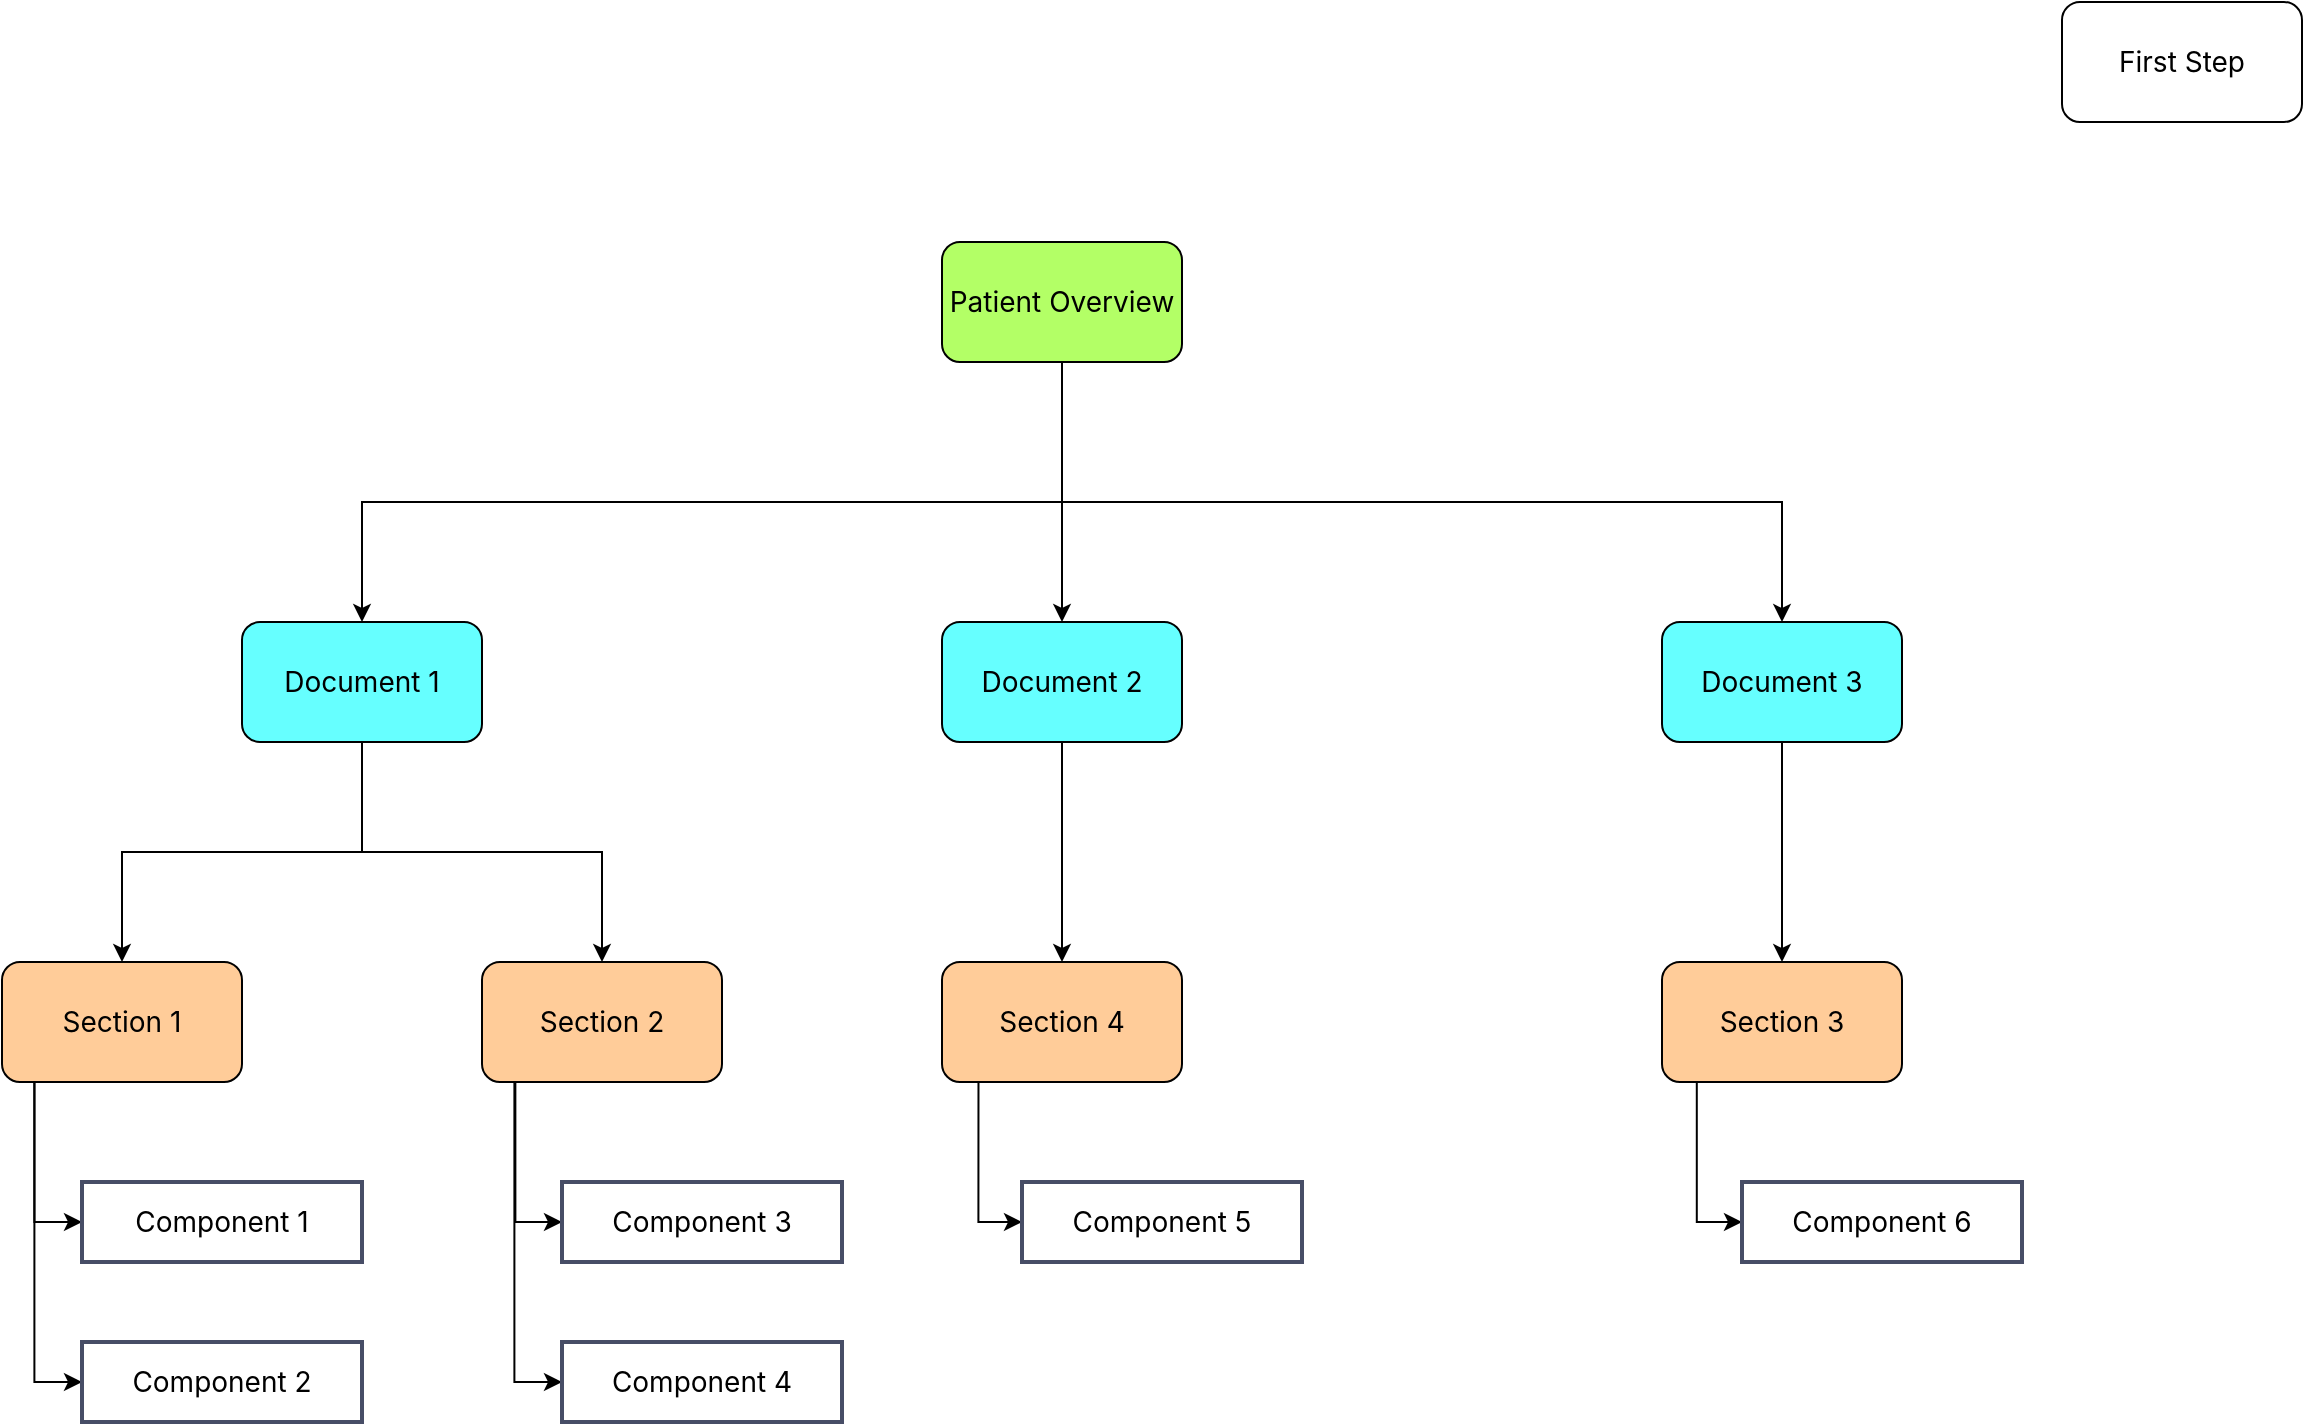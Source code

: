 <mxfile version="24.7.3" type="github">
  <diagram name="Page-1" id="SpickgOE0nm6gupGRb_d">
    <mxGraphModel dx="2442" dy="2026" grid="1" gridSize="10" guides="1" tooltips="1" connect="1" arrows="1" fold="1" page="1" pageScale="1" pageWidth="827" pageHeight="1169" math="0" shadow="0">
      <root>
        <mxCell id="0" />
        <mxCell id="1" parent="0" />
        <mxCell id="4XuZ2V5csh6A0YTOySF0-30" style="edgeStyle=orthogonalEdgeStyle;rounded=0;orthogonalLoop=1;jettySize=auto;html=1;" edge="1" parent="1" source="4XuZ2V5csh6A0YTOySF0-23" target="4XuZ2V5csh6A0YTOySF0-25">
          <mxGeometry relative="1" as="geometry">
            <Array as="points">
              <mxPoint x="500" y="-160" />
              <mxPoint x="150" y="-160" />
            </Array>
          </mxGeometry>
        </mxCell>
        <mxCell id="4XuZ2V5csh6A0YTOySF0-31" style="edgeStyle=orthogonalEdgeStyle;rounded=0;orthogonalLoop=1;jettySize=auto;html=1;" edge="1" parent="1" source="4XuZ2V5csh6A0YTOySF0-23" target="4XuZ2V5csh6A0YTOySF0-28">
          <mxGeometry relative="1" as="geometry">
            <Array as="points">
              <mxPoint x="500" y="-160" />
              <mxPoint x="860" y="-160" />
            </Array>
          </mxGeometry>
        </mxCell>
        <mxCell id="4XuZ2V5csh6A0YTOySF0-32" style="edgeStyle=orthogonalEdgeStyle;rounded=0;orthogonalLoop=1;jettySize=auto;html=1;entryX=0.5;entryY=0;entryDx=0;entryDy=0;" edge="1" parent="1" source="4XuZ2V5csh6A0YTOySF0-23" target="4XuZ2V5csh6A0YTOySF0-27">
          <mxGeometry relative="1" as="geometry" />
        </mxCell>
        <mxCell id="4XuZ2V5csh6A0YTOySF0-23" value="&lt;span style=&quot;font-family: Inter; font-size: 14px;&quot;&gt;Patient Overview&lt;/span&gt;" style="rounded=1;whiteSpace=wrap;html=1;fillColor=#B3FF66;" vertex="1" parent="1">
          <mxGeometry x="440" y="-290" width="120" height="60" as="geometry" />
        </mxCell>
        <mxCell id="4XuZ2V5csh6A0YTOySF0-24" value="&lt;span style=&quot;font-family: Inter; font-size: 14px;&quot;&gt;First Step&lt;/span&gt;" style="rounded=1;whiteSpace=wrap;html=1;" vertex="1" parent="1">
          <mxGeometry x="1000" y="-410" width="120" height="60" as="geometry" />
        </mxCell>
        <mxCell id="4XuZ2V5csh6A0YTOySF0-33" style="edgeStyle=orthogonalEdgeStyle;rounded=0;orthogonalLoop=1;jettySize=auto;html=1;entryX=0.5;entryY=0;entryDx=0;entryDy=0;" edge="1" parent="1" source="4XuZ2V5csh6A0YTOySF0-25" target="4XuZ2V5csh6A0YTOySF0-26">
          <mxGeometry relative="1" as="geometry" />
        </mxCell>
        <mxCell id="4XuZ2V5csh6A0YTOySF0-34" style="edgeStyle=orthogonalEdgeStyle;rounded=0;orthogonalLoop=1;jettySize=auto;html=1;" edge="1" parent="1" source="4XuZ2V5csh6A0YTOySF0-25" target="4XuZ2V5csh6A0YTOySF0-29">
          <mxGeometry relative="1" as="geometry" />
        </mxCell>
        <mxCell id="4XuZ2V5csh6A0YTOySF0-25" value="&lt;span style=&quot;font-family: Inter; font-size: 14px;&quot;&gt;Document 1&lt;/span&gt;" style="rounded=1;whiteSpace=wrap;html=1;fillColor=#66FFFF;" vertex="1" parent="1">
          <mxGeometry x="90" y="-100" width="120" height="60" as="geometry" />
        </mxCell>
        <mxCell id="4XuZ2V5csh6A0YTOySF0-41" style="edgeStyle=orthogonalEdgeStyle;rounded=0;orthogonalLoop=1;jettySize=auto;html=1;entryX=0;entryY=0.5;entryDx=0;entryDy=0;exitX=0.135;exitY=0.988;exitDx=0;exitDy=0;exitPerimeter=0;" edge="1" parent="1" source="4XuZ2V5csh6A0YTOySF0-26" target="4XuZ2V5csh6A0YTOySF0-39">
          <mxGeometry relative="1" as="geometry" />
        </mxCell>
        <mxCell id="4XuZ2V5csh6A0YTOySF0-42" style="edgeStyle=orthogonalEdgeStyle;rounded=0;orthogonalLoop=1;jettySize=auto;html=1;entryX=0;entryY=0.5;entryDx=0;entryDy=0;exitX=0.135;exitY=1.007;exitDx=0;exitDy=0;exitPerimeter=0;" edge="1" parent="1" source="4XuZ2V5csh6A0YTOySF0-26" target="4XuZ2V5csh6A0YTOySF0-40">
          <mxGeometry relative="1" as="geometry" />
        </mxCell>
        <mxCell id="4XuZ2V5csh6A0YTOySF0-26" value="&lt;span style=&quot;font-family: Inter; font-size: 14px;&quot;&gt;Section 1&lt;/span&gt;" style="rounded=1;whiteSpace=wrap;html=1;fillColor=#FFCC99;" vertex="1" parent="1">
          <mxGeometry x="-30" y="70" width="120" height="60" as="geometry" />
        </mxCell>
        <mxCell id="4XuZ2V5csh6A0YTOySF0-37" style="edgeStyle=orthogonalEdgeStyle;rounded=0;orthogonalLoop=1;jettySize=auto;html=1;entryX=0.5;entryY=0;entryDx=0;entryDy=0;" edge="1" parent="1" source="4XuZ2V5csh6A0YTOySF0-27" target="4XuZ2V5csh6A0YTOySF0-35">
          <mxGeometry relative="1" as="geometry" />
        </mxCell>
        <mxCell id="4XuZ2V5csh6A0YTOySF0-27" value="&lt;span style=&quot;font-family: Inter; font-size: 14px;&quot;&gt;Document 2&lt;/span&gt;" style="rounded=1;whiteSpace=wrap;html=1;fillColor=#66FFFF;" vertex="1" parent="1">
          <mxGeometry x="440" y="-100" width="120" height="60" as="geometry" />
        </mxCell>
        <mxCell id="4XuZ2V5csh6A0YTOySF0-38" style="edgeStyle=orthogonalEdgeStyle;rounded=0;orthogonalLoop=1;jettySize=auto;html=1;entryX=0.5;entryY=0;entryDx=0;entryDy=0;" edge="1" parent="1" source="4XuZ2V5csh6A0YTOySF0-28" target="4XuZ2V5csh6A0YTOySF0-36">
          <mxGeometry relative="1" as="geometry" />
        </mxCell>
        <mxCell id="4XuZ2V5csh6A0YTOySF0-28" value="&lt;span style=&quot;font-family: Inter; font-size: 14px;&quot;&gt;Document 3&lt;/span&gt;" style="rounded=1;whiteSpace=wrap;html=1;fillColor=#66FFFF;" vertex="1" parent="1">
          <mxGeometry x="800" y="-100" width="120" height="60" as="geometry" />
        </mxCell>
        <mxCell id="4XuZ2V5csh6A0YTOySF0-44" style="edgeStyle=orthogonalEdgeStyle;rounded=0;orthogonalLoop=1;jettySize=auto;html=1;entryX=0;entryY=0.5;entryDx=0;entryDy=0;exitX=0.139;exitY=1;exitDx=0;exitDy=0;exitPerimeter=0;" edge="1" parent="1" source="4XuZ2V5csh6A0YTOySF0-29" target="4XuZ2V5csh6A0YTOySF0-43">
          <mxGeometry relative="1" as="geometry" />
        </mxCell>
        <mxCell id="4XuZ2V5csh6A0YTOySF0-46" style="edgeStyle=orthogonalEdgeStyle;rounded=0;orthogonalLoop=1;jettySize=auto;html=1;entryX=0;entryY=0.5;entryDx=0;entryDy=0;exitX=0.135;exitY=1.007;exitDx=0;exitDy=0;exitPerimeter=0;" edge="1" parent="1" source="4XuZ2V5csh6A0YTOySF0-29" target="4XuZ2V5csh6A0YTOySF0-45">
          <mxGeometry relative="1" as="geometry" />
        </mxCell>
        <mxCell id="4XuZ2V5csh6A0YTOySF0-29" value="&lt;span style=&quot;font-family: Inter; font-size: 14px;&quot;&gt;Section 2&lt;/span&gt;" style="rounded=1;whiteSpace=wrap;html=1;fillColor=#FFCC99;" vertex="1" parent="1">
          <mxGeometry x="210" y="70" width="120" height="60" as="geometry" />
        </mxCell>
        <mxCell id="4XuZ2V5csh6A0YTOySF0-51" style="edgeStyle=orthogonalEdgeStyle;rounded=0;orthogonalLoop=1;jettySize=auto;html=1;entryX=0;entryY=0.5;entryDx=0;entryDy=0;exitX=0.152;exitY=0.976;exitDx=0;exitDy=0;exitPerimeter=0;" edge="1" parent="1" source="4XuZ2V5csh6A0YTOySF0-35" target="4XuZ2V5csh6A0YTOySF0-48">
          <mxGeometry relative="1" as="geometry" />
        </mxCell>
        <mxCell id="4XuZ2V5csh6A0YTOySF0-35" value="&lt;span style=&quot;font-family: Inter; font-size: 14px;&quot;&gt;Section 4&lt;/span&gt;" style="rounded=1;whiteSpace=wrap;html=1;fillColor=#FFCC99;" vertex="1" parent="1">
          <mxGeometry x="440" y="70" width="120" height="60" as="geometry" />
        </mxCell>
        <mxCell id="4XuZ2V5csh6A0YTOySF0-53" style="edgeStyle=orthogonalEdgeStyle;rounded=0;orthogonalLoop=1;jettySize=auto;html=1;entryX=0;entryY=0.5;entryDx=0;entryDy=0;exitX=0.145;exitY=0.976;exitDx=0;exitDy=0;exitPerimeter=0;" edge="1" parent="1" source="4XuZ2V5csh6A0YTOySF0-36" target="4XuZ2V5csh6A0YTOySF0-52">
          <mxGeometry relative="1" as="geometry" />
        </mxCell>
        <mxCell id="4XuZ2V5csh6A0YTOySF0-36" value="&lt;span style=&quot;font-family: Inter; font-size: 14px;&quot;&gt;Section 3&lt;/span&gt;" style="rounded=1;whiteSpace=wrap;html=1;fillColor=#FFCC99;" vertex="1" parent="1">
          <mxGeometry x="800" y="70" width="120" height="60" as="geometry" />
        </mxCell>
        <mxCell id="4XuZ2V5csh6A0YTOySF0-39" value="Component 1" style="fontSize=14;zwfType=basicShape;rounded=0;strokeWidth=2;strokeColor=#474D66;whiteSpace=wrap;html=1;fontFamily=Inter;" vertex="1" parent="1">
          <mxGeometry x="10" y="180" width="140" height="40" as="geometry" />
        </mxCell>
        <mxCell id="4XuZ2V5csh6A0YTOySF0-40" value="Component 2" style="fontSize=14;zwfType=basicShape;rounded=0;strokeWidth=2;strokeColor=#474D66;whiteSpace=wrap;html=1;fontFamily=Inter;" vertex="1" parent="1">
          <mxGeometry x="10" y="260" width="140" height="40" as="geometry" />
        </mxCell>
        <mxCell id="4XuZ2V5csh6A0YTOySF0-43" value="Component 3" style="fontSize=14;zwfType=basicShape;rounded=0;strokeWidth=2;strokeColor=#474D66;whiteSpace=wrap;html=1;fontFamily=Inter;" vertex="1" parent="1">
          <mxGeometry x="250" y="180" width="140" height="40" as="geometry" />
        </mxCell>
        <mxCell id="4XuZ2V5csh6A0YTOySF0-45" value="Component 4" style="fontSize=14;zwfType=basicShape;rounded=0;strokeWidth=2;strokeColor=#474D66;whiteSpace=wrap;html=1;fontFamily=Inter;" vertex="1" parent="1">
          <mxGeometry x="250" y="260" width="140" height="40" as="geometry" />
        </mxCell>
        <mxCell id="4XuZ2V5csh6A0YTOySF0-48" value="Component 5" style="fontSize=14;zwfType=basicShape;rounded=0;strokeWidth=2;strokeColor=#474D66;whiteSpace=wrap;html=1;fontFamily=Inter;" vertex="1" parent="1">
          <mxGeometry x="480" y="180" width="140" height="40" as="geometry" />
        </mxCell>
        <mxCell id="4XuZ2V5csh6A0YTOySF0-52" value="Component 6" style="fontSize=14;zwfType=basicShape;rounded=0;strokeWidth=2;strokeColor=#474D66;whiteSpace=wrap;html=1;fontFamily=Inter;" vertex="1" parent="1">
          <mxGeometry x="840" y="180" width="140" height="40" as="geometry" />
        </mxCell>
      </root>
    </mxGraphModel>
  </diagram>
</mxfile>
